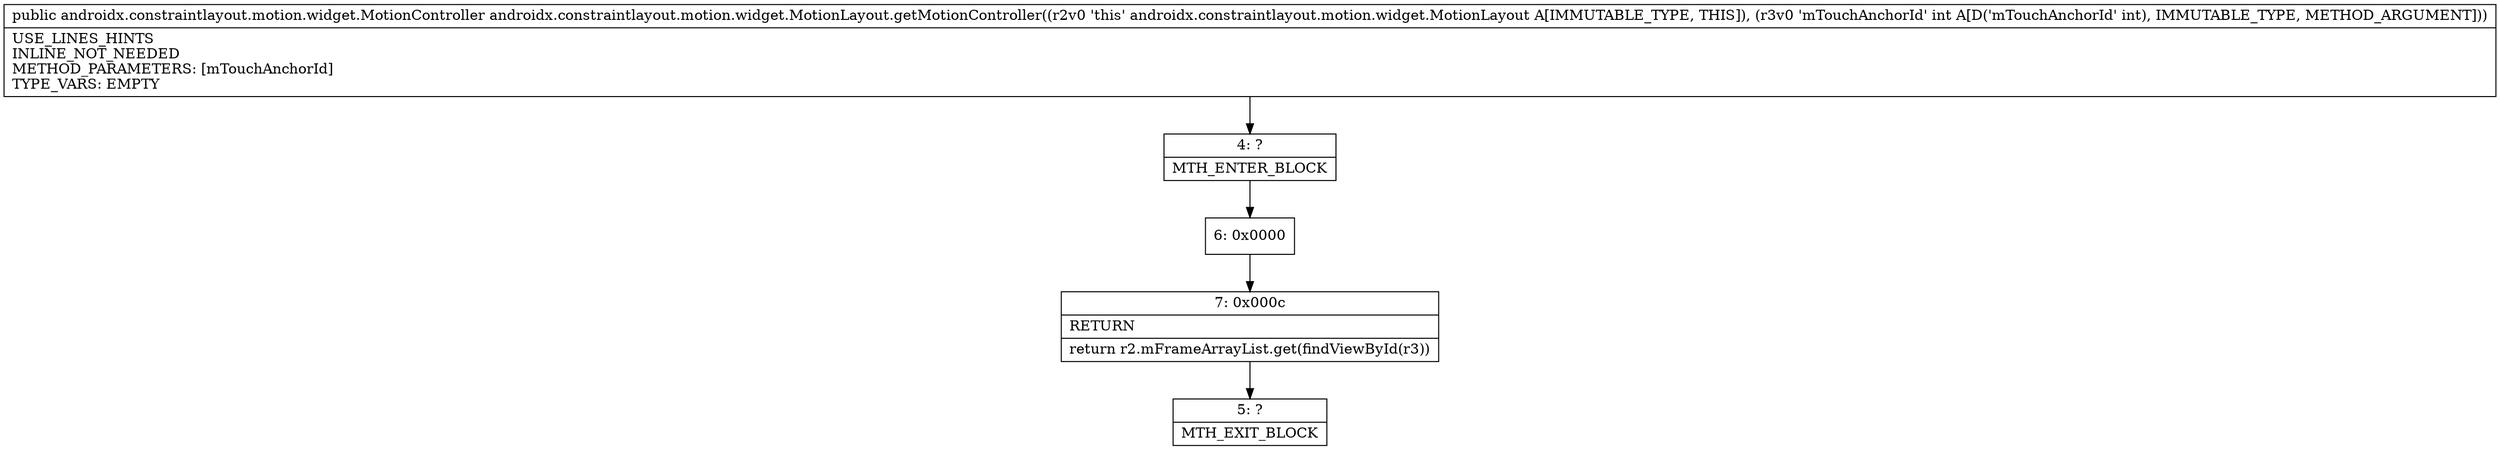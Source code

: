 digraph "CFG forandroidx.constraintlayout.motion.widget.MotionLayout.getMotionController(I)Landroidx\/constraintlayout\/motion\/widget\/MotionController;" {
Node_4 [shape=record,label="{4\:\ ?|MTH_ENTER_BLOCK\l}"];
Node_6 [shape=record,label="{6\:\ 0x0000}"];
Node_7 [shape=record,label="{7\:\ 0x000c|RETURN\l|return r2.mFrameArrayList.get(findViewById(r3))\l}"];
Node_5 [shape=record,label="{5\:\ ?|MTH_EXIT_BLOCK\l}"];
MethodNode[shape=record,label="{public androidx.constraintlayout.motion.widget.MotionController androidx.constraintlayout.motion.widget.MotionLayout.getMotionController((r2v0 'this' androidx.constraintlayout.motion.widget.MotionLayout A[IMMUTABLE_TYPE, THIS]), (r3v0 'mTouchAnchorId' int A[D('mTouchAnchorId' int), IMMUTABLE_TYPE, METHOD_ARGUMENT]))  | USE_LINES_HINTS\lINLINE_NOT_NEEDED\lMETHOD_PARAMETERS: [mTouchAnchorId]\lTYPE_VARS: EMPTY\l}"];
MethodNode -> Node_4;Node_4 -> Node_6;
Node_6 -> Node_7;
Node_7 -> Node_5;
}

